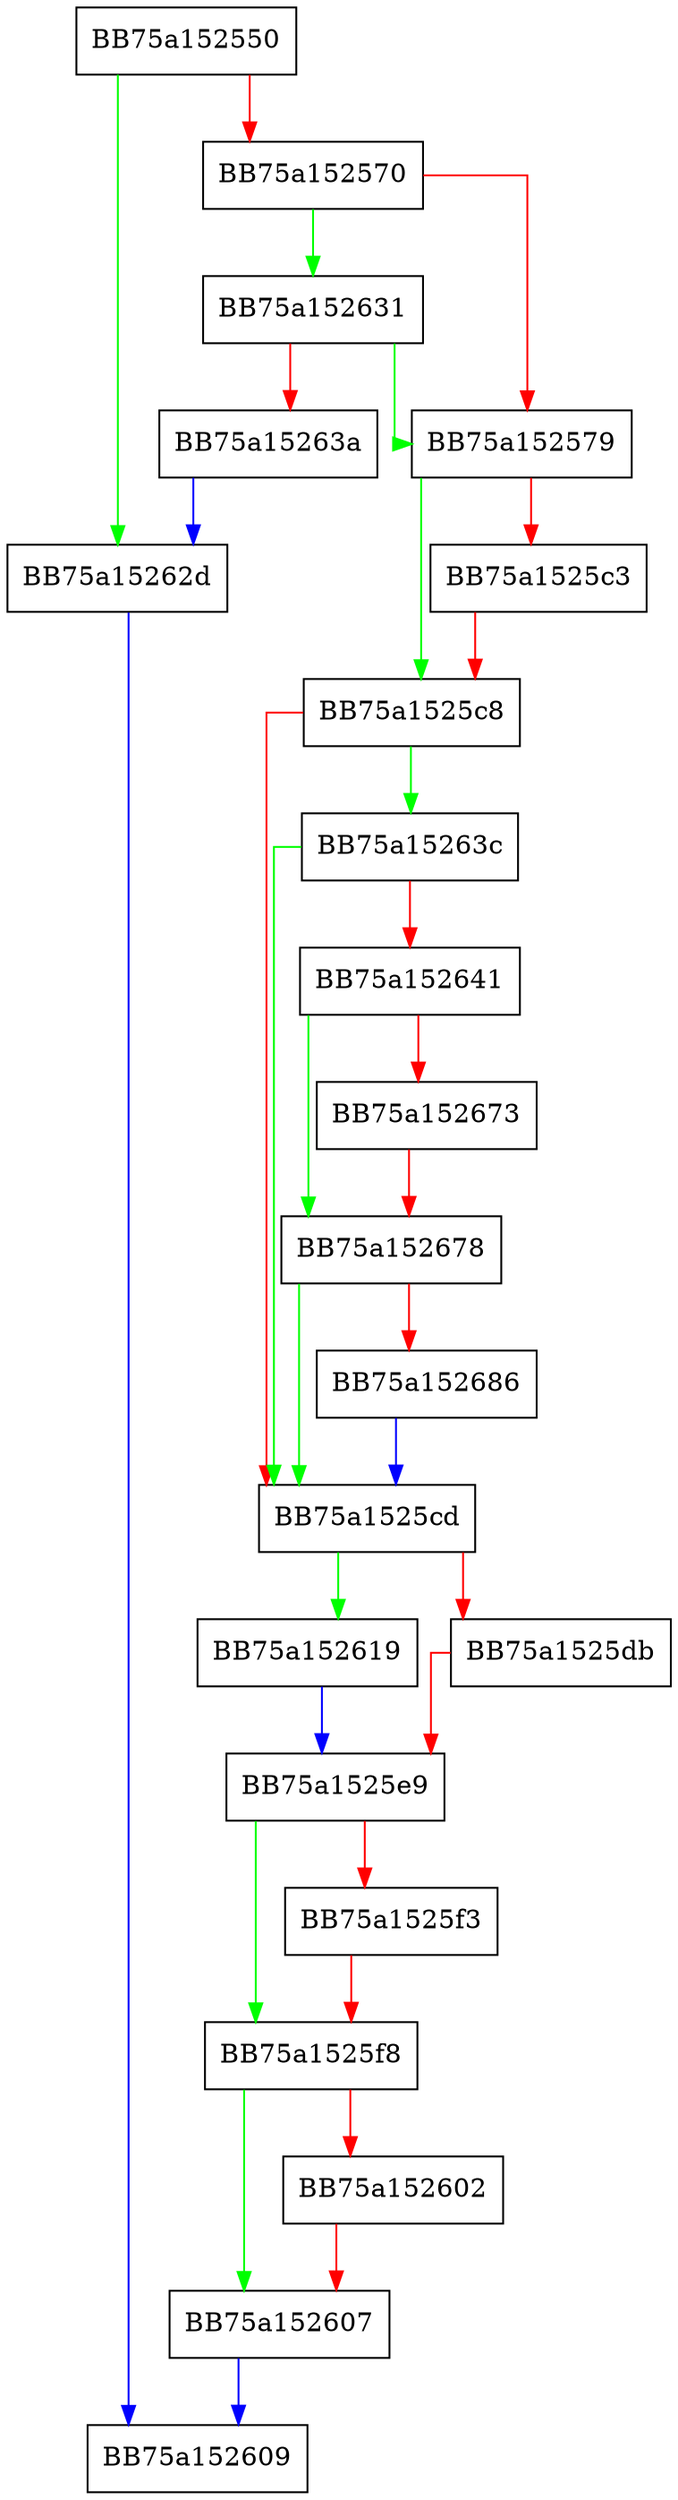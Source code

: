 digraph SetString {
  node [shape="box"];
  graph [splines=ortho];
  BB75a152550 -> BB75a15262d [color="green"];
  BB75a152550 -> BB75a152570 [color="red"];
  BB75a152570 -> BB75a152631 [color="green"];
  BB75a152570 -> BB75a152579 [color="red"];
  BB75a152579 -> BB75a1525c8 [color="green"];
  BB75a152579 -> BB75a1525c3 [color="red"];
  BB75a1525c3 -> BB75a1525c8 [color="red"];
  BB75a1525c8 -> BB75a15263c [color="green"];
  BB75a1525c8 -> BB75a1525cd [color="red"];
  BB75a1525cd -> BB75a152619 [color="green"];
  BB75a1525cd -> BB75a1525db [color="red"];
  BB75a1525db -> BB75a1525e9 [color="red"];
  BB75a1525e9 -> BB75a1525f8 [color="green"];
  BB75a1525e9 -> BB75a1525f3 [color="red"];
  BB75a1525f3 -> BB75a1525f8 [color="red"];
  BB75a1525f8 -> BB75a152607 [color="green"];
  BB75a1525f8 -> BB75a152602 [color="red"];
  BB75a152602 -> BB75a152607 [color="red"];
  BB75a152607 -> BB75a152609 [color="blue"];
  BB75a152619 -> BB75a1525e9 [color="blue"];
  BB75a15262d -> BB75a152609 [color="blue"];
  BB75a152631 -> BB75a152579 [color="green"];
  BB75a152631 -> BB75a15263a [color="red"];
  BB75a15263a -> BB75a15262d [color="blue"];
  BB75a15263c -> BB75a1525cd [color="green"];
  BB75a15263c -> BB75a152641 [color="red"];
  BB75a152641 -> BB75a152678 [color="green"];
  BB75a152641 -> BB75a152673 [color="red"];
  BB75a152673 -> BB75a152678 [color="red"];
  BB75a152678 -> BB75a1525cd [color="green"];
  BB75a152678 -> BB75a152686 [color="red"];
  BB75a152686 -> BB75a1525cd [color="blue"];
}